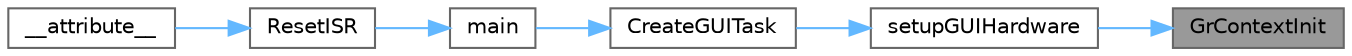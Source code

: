 digraph "GrContextInit"
{
 // LATEX_PDF_SIZE
  bgcolor="transparent";
  edge [fontname=Helvetica,fontsize=10,labelfontname=Helvetica,labelfontsize=10];
  node [fontname=Helvetica,fontsize=10,shape=box,height=0.2,width=0.4];
  rankdir="RL";
  Node1 [id="Node000001",label="GrContextInit",height=0.2,width=0.4,color="gray40", fillcolor="grey60", style="filled", fontcolor="black",tooltip=" "];
  Node1 -> Node2 [id="edge1_Node000001_Node000002",dir="back",color="steelblue1",style="solid",tooltip=" "];
  Node2 [id="Node000002",label="setupGUIHardware",height=0.2,width=0.4,color="grey40", fillcolor="white", style="filled",URL="$gui_8c.html#ab10d5e7d96297855a1976f6f11baa909",tooltip="Initializes the GUI hardware and display context."];
  Node2 -> Node3 [id="edge2_Node000002_Node000003",dir="back",color="steelblue1",style="solid",tooltip=" "];
  Node3 [id="Node000003",label="CreateGUITask",height=0.2,width=0.4,color="grey40", fillcolor="white", style="filled",URL="$gui_8c.html#ae4a47c23309c2130fe19568576a30e6f",tooltip="Creates the GUI task and initializes the display."];
  Node3 -> Node4 [id="edge3_Node000003_Node000004",dir="back",color="steelblue1",style="solid",tooltip=" "];
  Node4 [id="Node000004",label="main",height=0.2,width=0.4,color="grey40", fillcolor="white", style="filled",URL="$main_8c.html#a840291bc02cba5474a4cb46a9b9566fe",tooltip="Starting function, that call the initialization functions."];
  Node4 -> Node5 [id="edge4_Node000004_Node000005",dir="back",color="steelblue1",style="solid",tooltip=" "];
  Node5 [id="Node000005",label="ResetISR",height=0.2,width=0.4,color="grey40", fillcolor="white", style="filled",URL="$startup__gcc_8c.html#a516ff8924be921fa3a1bb7754b1f5734",tooltip=" "];
  Node5 -> Node6 [id="edge5_Node000005_Node000006",dir="back",color="steelblue1",style="solid",tooltip=" "];
  Node6 [id="Node000006",label="__attribute__",height=0.2,width=0.4,color="grey40", fillcolor="white", style="filled",URL="$startup__gcc_8c.html#ac301d0df9e7ae88a8033eb61344b22c5",tooltip=" "];
}
